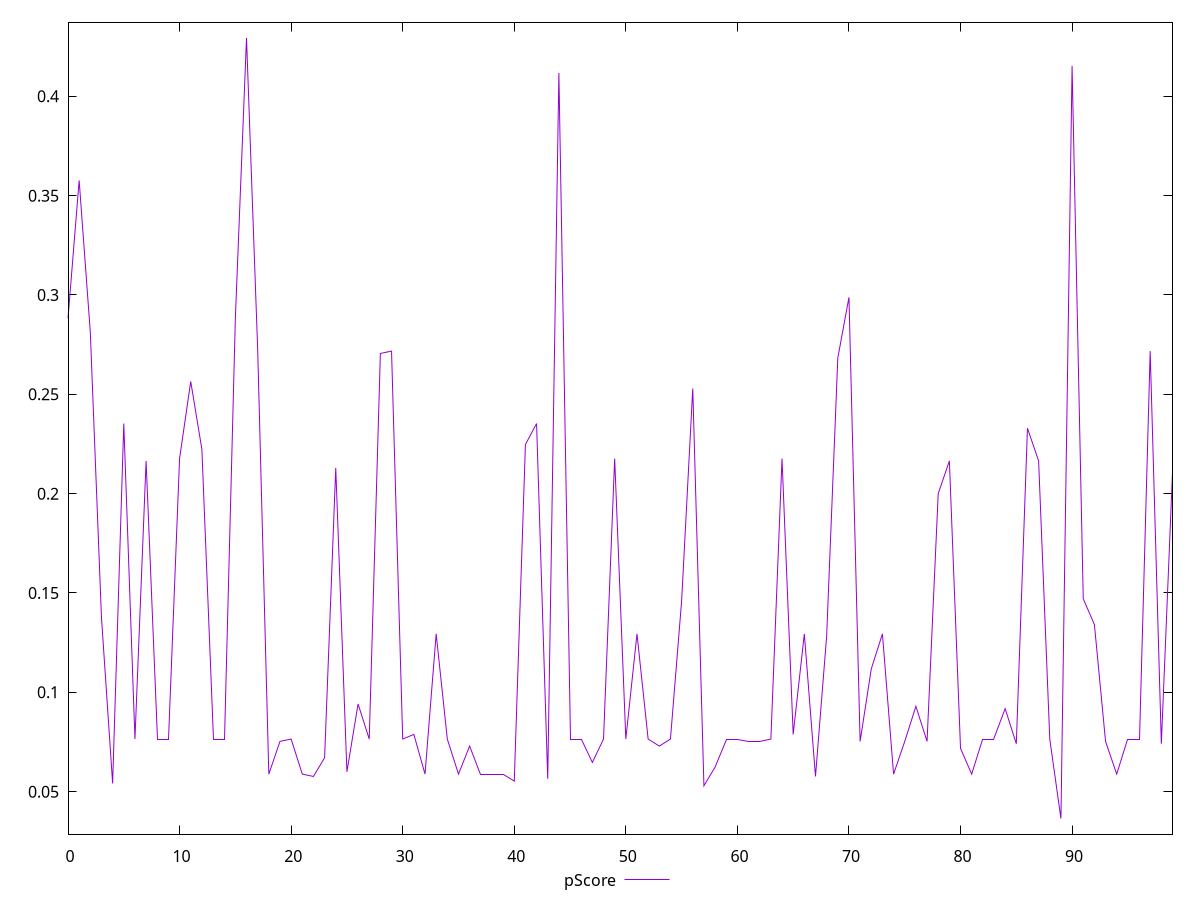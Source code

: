 reset

$pScore <<EOF
0 0.28823529411764703
1 0.35764705882352943
2 0.28117647058823525
3 0.1376470588235294
4 0.05411764705882349
5 0.23529411764705882
6 0.07647058823529412
7 0.21647058823529414
8 0.07647058823529412
9 0.07647058823529412
10 0.21764705882352942
11 0.2564705882352941
12 0.2223529411764706
13 0.07647058823529412
14 0.07647058823529412
15 0.28823529411764703
16 0.4294117647058824
17 0.27294117647058824
18 0.05882352941176472
19 0.07529411764705879
20 0.07647058823529412
21 0.05882352941176472
22 0.057647058823529385
23 0.06705882352941173
24 0.21294117647058824
25 0.06
26 0.09411764705882353
27 0.07647058823529412
28 0.27058823529411763
29 0.2717647058823529
30 0.07647058823529412
31 0.07882352941176468
32 0.05882352941176472
33 0.12941176470588234
34 0.07647058823529412
35 0.05882352941176472
36 0.07294117647058823
37 0.05882352941176472
38 0.05882352941176472
39 0.05882352941176472
40 0.05529411764705883
41 0.22470588235294114
42 0.23529411764705882
43 0.056470588235294106
44 0.4117647058823529
45 0.07647058823529412
46 0.07647058823529412
47 0.06470588235294117
48 0.07647058823529412
49 0.21764705882352942
50 0.07647058823529412
51 0.12941176470588234
52 0.07647058823529412
53 0.07294117647058823
54 0.07647058823529412
55 0.14588235294117646
56 0.2529411764705882
57 0.052941176470588214
58 0.062352941176470555
59 0.07647058823529412
60 0.07647058823529412
61 0.07529411764705879
62 0.07529411764705879
63 0.07647058823529412
64 0.21764705882352942
65 0.07882352941176468
66 0.12941176470588234
67 0.057647058823529385
68 0.12823529411764706
69 0.268235294117647
70 0.2988235294117647
71 0.07529411764705879
72 0.11176470588235293
73 0.12941176470588234
74 0.05882352941176472
75 0.07529411764705879
76 0.09294117647058825
77 0.07529411764705879
78 0.2
79 0.21647058823529414
80 0.07176470588235295
81 0.05882352941176472
82 0.07647058823529412
83 0.07647058823529412
84 0.09176470588235291
85 0.07411764705882351
86 0.2329411764705882
87 0.21647058823529414
88 0.07647058823529412
89 0.03647058823529409
90 0.4152941176470588
91 0.14705882352941174
92 0.1341176470588235
93 0.07529411764705879
94 0.05882352941176472
95 0.07647058823529412
96 0.07647058823529412
97 0.2717647058823529
98 0.07411764705882351
99 0.21058823529411763
EOF

set key outside below
set xrange [0:99]
set yrange [0.028611764705882323:0.43727058823529413]
set trange [0.028611764705882323:0.43727058823529413]
set terminal svg size 640, 500 enhanced background rgb 'white'
set output "reports/report_00028_2021-02-24T12-49-42.674Z/unused-javascript/samples/music/pScore/values.svg"

plot $pScore title "pScore" with line

reset
